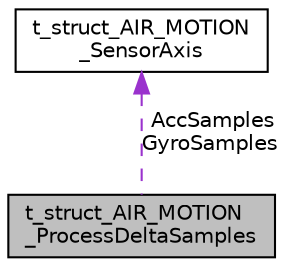 digraph "t_struct_AIR_MOTION_ProcessDeltaSamples"
{
  edge [fontname="Helvetica",fontsize="10",labelfontname="Helvetica",labelfontsize="10"];
  node [fontname="Helvetica",fontsize="10",shape=record];
  Node1 [label="t_struct_AIR_MOTION\l_ProcessDeltaSamples",height=0.2,width=0.4,color="black", fillcolor="grey75", style="filled" fontcolor="black"];
  Node2 -> Node1 [dir="back",color="darkorchid3",fontsize="10",style="dashed",label=" AccSamples\nGyroSamples" ,fontname="Helvetica"];
  Node2 [label="t_struct_AIR_MOTION\l_SensorAxis",height=0.2,width=0.4,color="black", fillcolor="white", style="filled",URL="$structt__struct___a_i_r___m_o_t_i_o_n___sensor_axis.html"];
}
